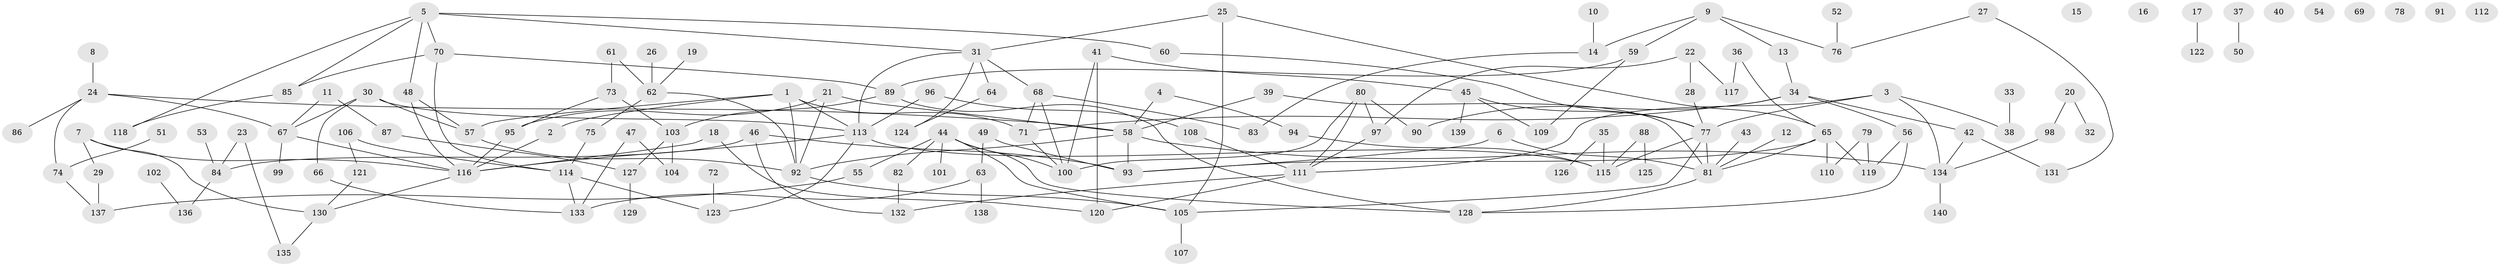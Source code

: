 // Generated by graph-tools (version 1.1) at 2025/13/03/09/25 04:13:06]
// undirected, 140 vertices, 187 edges
graph export_dot {
graph [start="1"]
  node [color=gray90,style=filled];
  1;
  2;
  3;
  4;
  5;
  6;
  7;
  8;
  9;
  10;
  11;
  12;
  13;
  14;
  15;
  16;
  17;
  18;
  19;
  20;
  21;
  22;
  23;
  24;
  25;
  26;
  27;
  28;
  29;
  30;
  31;
  32;
  33;
  34;
  35;
  36;
  37;
  38;
  39;
  40;
  41;
  42;
  43;
  44;
  45;
  46;
  47;
  48;
  49;
  50;
  51;
  52;
  53;
  54;
  55;
  56;
  57;
  58;
  59;
  60;
  61;
  62;
  63;
  64;
  65;
  66;
  67;
  68;
  69;
  70;
  71;
  72;
  73;
  74;
  75;
  76;
  77;
  78;
  79;
  80;
  81;
  82;
  83;
  84;
  85;
  86;
  87;
  88;
  89;
  90;
  91;
  92;
  93;
  94;
  95;
  96;
  97;
  98;
  99;
  100;
  101;
  102;
  103;
  104;
  105;
  106;
  107;
  108;
  109;
  110;
  111;
  112;
  113;
  114;
  115;
  116;
  117;
  118;
  119;
  120;
  121;
  122;
  123;
  124;
  125;
  126;
  127;
  128;
  129;
  130;
  131;
  132;
  133;
  134;
  135;
  136;
  137;
  138;
  139;
  140;
  1 -- 2;
  1 -- 57;
  1 -- 71;
  1 -- 92;
  1 -- 113;
  2 -- 116;
  3 -- 38;
  3 -- 77;
  3 -- 111;
  3 -- 134;
  4 -- 58;
  4 -- 94;
  5 -- 31;
  5 -- 48;
  5 -- 60;
  5 -- 70;
  5 -- 85;
  5 -- 118;
  6 -- 81;
  6 -- 93;
  7 -- 29;
  7 -- 116;
  7 -- 130;
  8 -- 24;
  9 -- 13;
  9 -- 14;
  9 -- 59;
  9 -- 76;
  10 -- 14;
  11 -- 67;
  11 -- 87;
  12 -- 81;
  13 -- 34;
  14 -- 83;
  17 -- 122;
  18 -- 116;
  18 -- 120;
  19 -- 62;
  20 -- 32;
  20 -- 98;
  21 -- 58;
  21 -- 92;
  21 -- 95;
  22 -- 28;
  22 -- 97;
  22 -- 117;
  23 -- 84;
  23 -- 135;
  24 -- 58;
  24 -- 67;
  24 -- 74;
  24 -- 86;
  25 -- 31;
  25 -- 65;
  25 -- 105;
  26 -- 62;
  27 -- 76;
  27 -- 131;
  28 -- 77;
  29 -- 137;
  30 -- 57;
  30 -- 66;
  30 -- 67;
  30 -- 113;
  31 -- 64;
  31 -- 68;
  31 -- 113;
  31 -- 124;
  33 -- 38;
  34 -- 42;
  34 -- 56;
  34 -- 71;
  34 -- 90;
  35 -- 115;
  35 -- 126;
  36 -- 65;
  36 -- 117;
  37 -- 50;
  39 -- 58;
  39 -- 81;
  41 -- 45;
  41 -- 100;
  41 -- 120;
  42 -- 131;
  42 -- 134;
  43 -- 81;
  44 -- 55;
  44 -- 82;
  44 -- 100;
  44 -- 101;
  44 -- 105;
  44 -- 128;
  45 -- 77;
  45 -- 109;
  45 -- 139;
  46 -- 84;
  46 -- 93;
  46 -- 132;
  47 -- 104;
  47 -- 133;
  48 -- 57;
  48 -- 116;
  49 -- 63;
  49 -- 93;
  51 -- 74;
  52 -- 76;
  53 -- 84;
  55 -- 137;
  56 -- 119;
  56 -- 128;
  57 -- 92;
  58 -- 92;
  58 -- 93;
  58 -- 134;
  59 -- 89;
  59 -- 109;
  60 -- 77;
  61 -- 62;
  61 -- 73;
  62 -- 75;
  62 -- 92;
  63 -- 133;
  63 -- 138;
  64 -- 124;
  65 -- 81;
  65 -- 93;
  65 -- 110;
  65 -- 119;
  66 -- 133;
  67 -- 99;
  67 -- 116;
  68 -- 71;
  68 -- 83;
  68 -- 100;
  70 -- 85;
  70 -- 89;
  70 -- 114;
  71 -- 100;
  72 -- 123;
  73 -- 95;
  73 -- 103;
  74 -- 137;
  75 -- 114;
  77 -- 81;
  77 -- 105;
  77 -- 115;
  79 -- 110;
  79 -- 119;
  80 -- 90;
  80 -- 97;
  80 -- 100;
  80 -- 111;
  81 -- 128;
  82 -- 132;
  84 -- 136;
  85 -- 118;
  87 -- 127;
  88 -- 115;
  88 -- 125;
  89 -- 103;
  89 -- 128;
  92 -- 105;
  94 -- 115;
  95 -- 116;
  96 -- 108;
  96 -- 113;
  97 -- 111;
  98 -- 134;
  102 -- 136;
  103 -- 104;
  103 -- 127;
  105 -- 107;
  106 -- 114;
  106 -- 121;
  108 -- 111;
  111 -- 120;
  111 -- 132;
  113 -- 115;
  113 -- 116;
  113 -- 123;
  114 -- 123;
  114 -- 133;
  116 -- 130;
  121 -- 130;
  127 -- 129;
  130 -- 135;
  134 -- 140;
}
